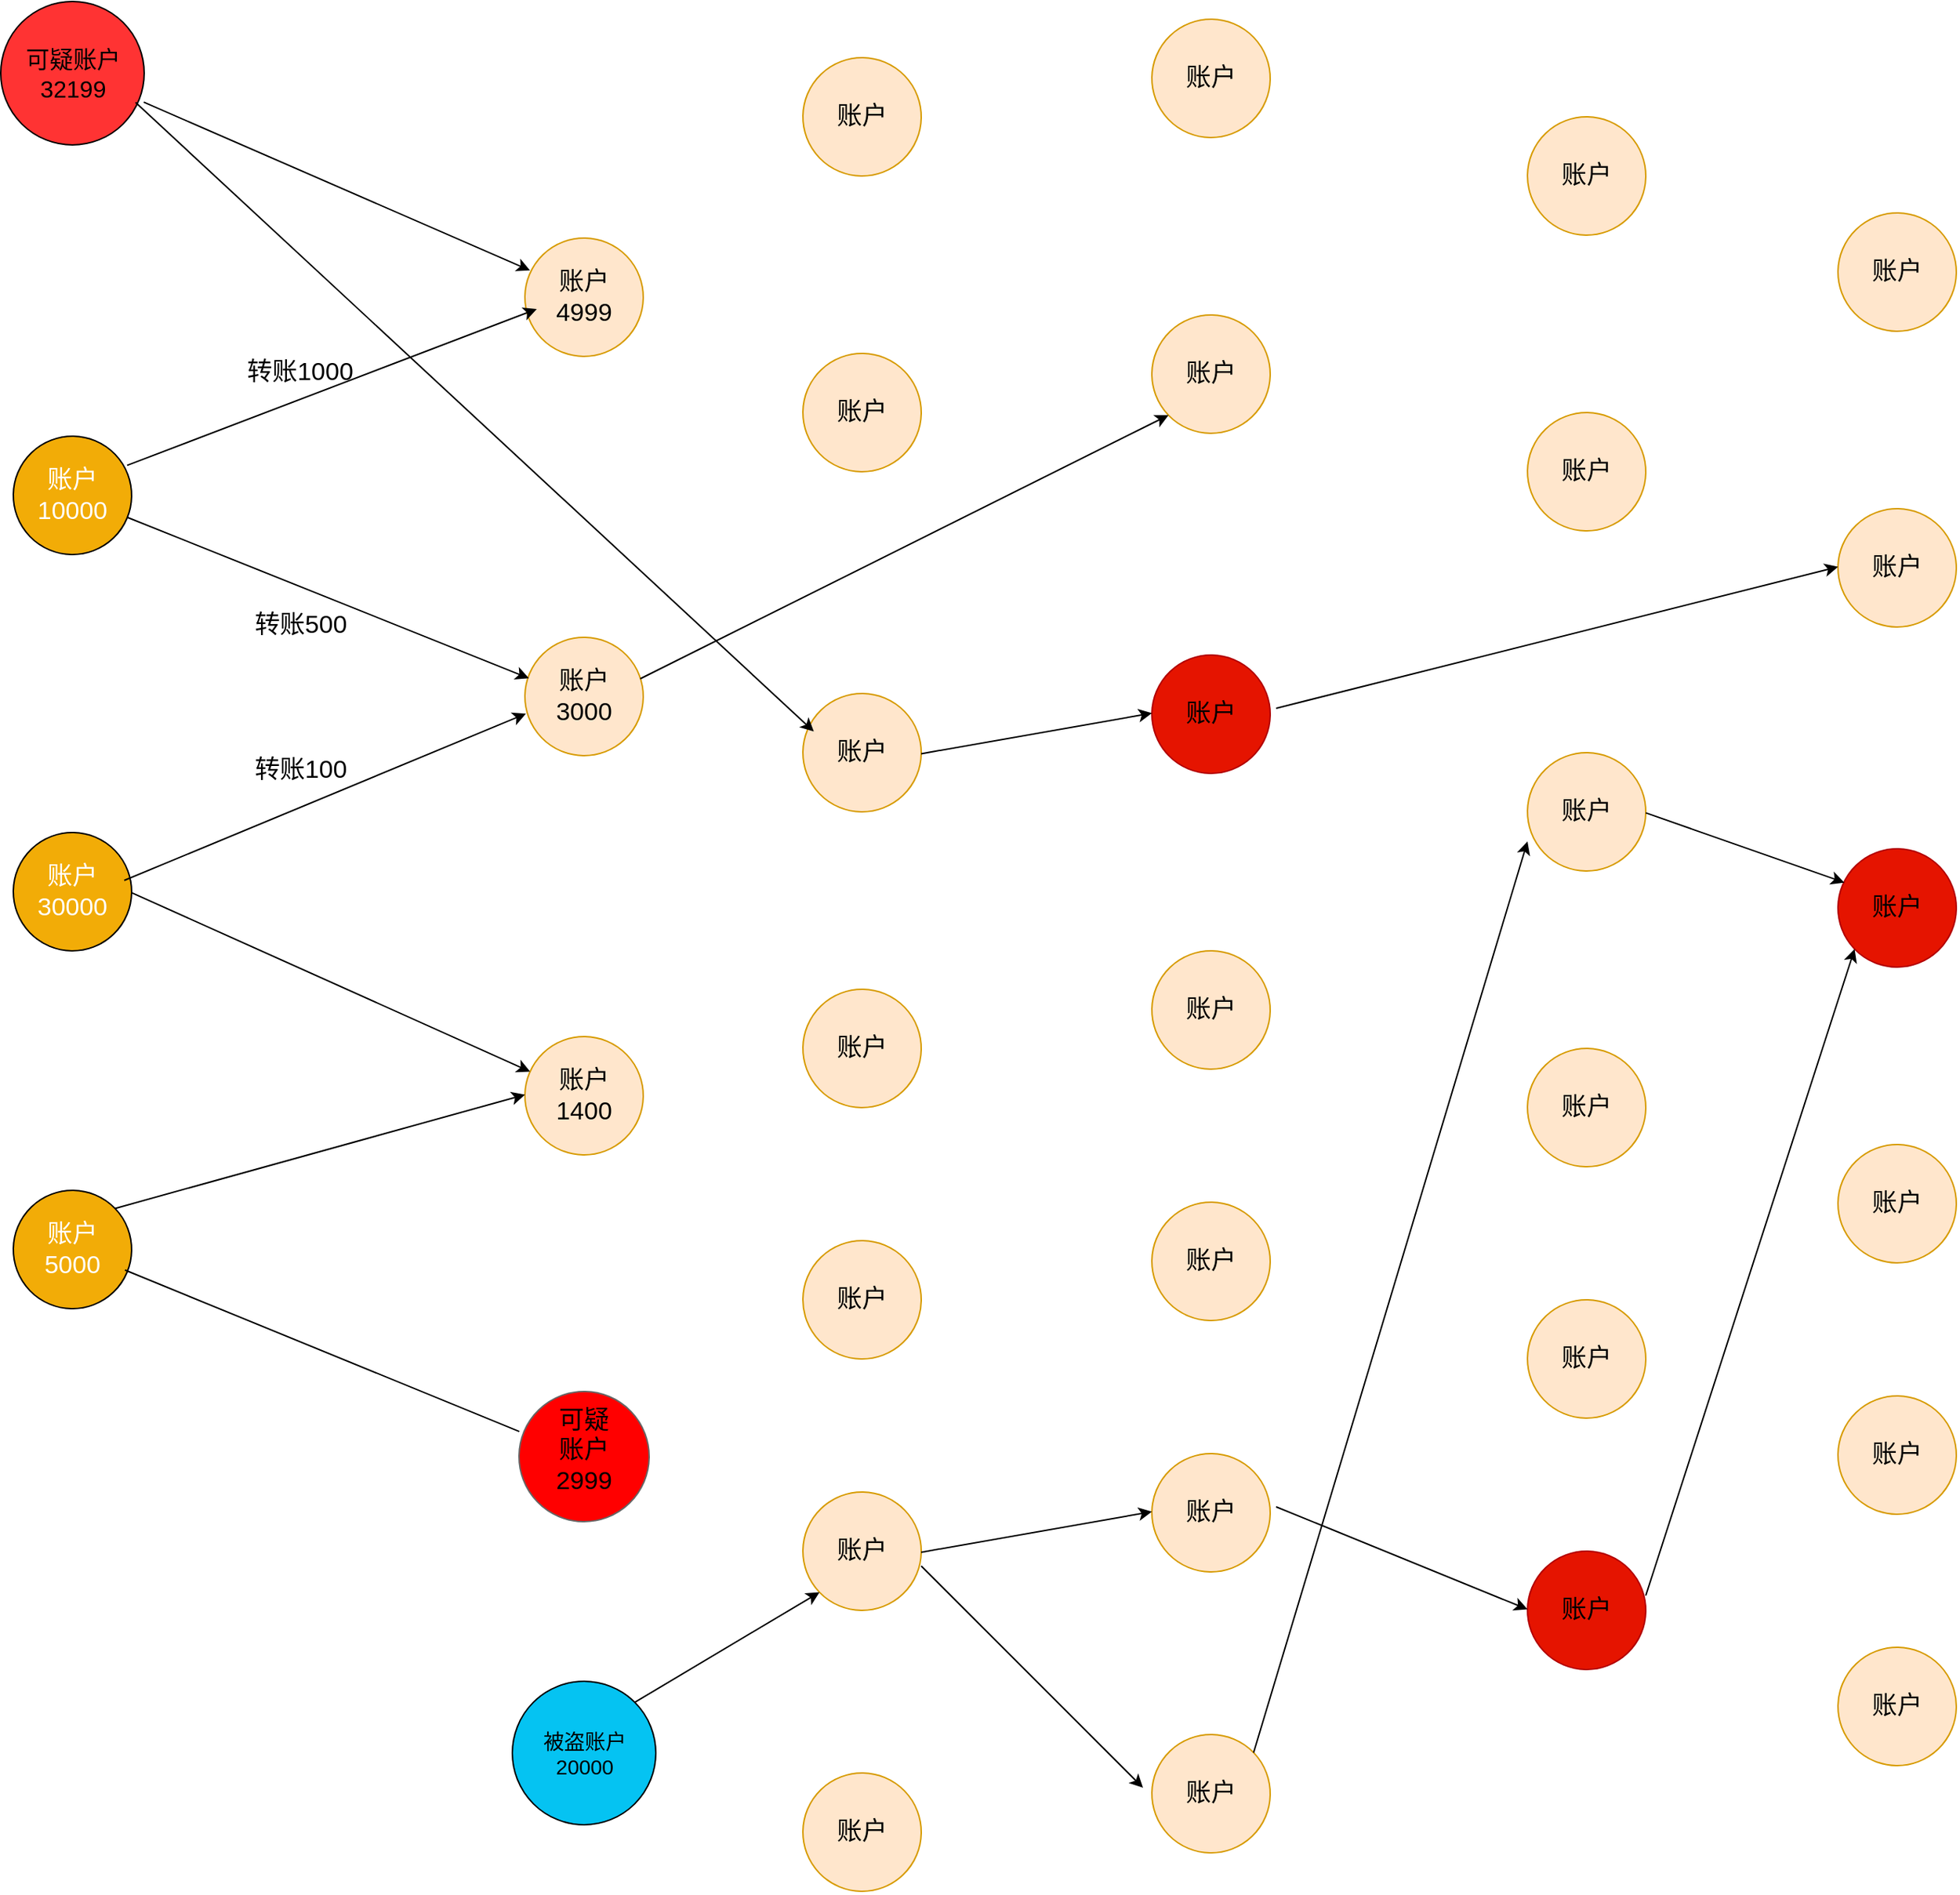 <mxfile version="12.2.7" type="github" pages="1"><diagram id="6qblfkDRzFbpUFNthBBZ" name="Page-1"><mxGraphModel dx="3153" dy="2654" grid="1" gridSize="10" guides="1" tooltips="1" connect="1" arrows="1" fold="1" page="1" pageScale="1" pageWidth="827" pageHeight="1169" math="0" shadow="0"><root><mxCell id="0"/><mxCell id="1" parent="0"/><mxCell id="jn7B3wxGomfCAHTtp-Mw-1" value="" style="ellipse;whiteSpace=wrap;html=1;aspect=fixed;fillColor=#F2AC07;rotation=-89;" parent="1" vertex="1"><mxGeometry x="206" y="616" width="80" height="80" as="geometry"/></mxCell><mxCell id="jn7B3wxGomfCAHTtp-Mw-15" value="" style="ellipse;whiteSpace=wrap;html=1;aspect=fixed;fillColor=#ffe6cc;strokeColor=#d79b00;rotation=-89;" parent="1" vertex="1"><mxGeometry x="552" y="512" width="80" height="80" as="geometry"/></mxCell><mxCell id="jn7B3wxGomfCAHTtp-Mw-13" value="" style="ellipse;whiteSpace=wrap;html=1;aspect=fixed;fillColor=#FF0000;strokeColor=#666666;fontColor=#333333;rotation=-89;" parent="1" vertex="1"><mxGeometry x="548.0" y="752" width="88" height="88" as="geometry"/></mxCell><mxCell id="jn7B3wxGomfCAHTtp-Mw-25" value="&lt;font style=&quot;font-size: 14px&quot;&gt;被盗账户&lt;br&gt;20000&lt;/font&gt;" style="ellipse;whiteSpace=wrap;html=1;aspect=fixed;fillColor=#05C3F2;rotation=0;" parent="1" vertex="1"><mxGeometry x="543.5" y="948" width="97" height="97" as="geometry"/></mxCell><mxCell id="jn7B3wxGomfCAHTtp-Mw-2" value="" style="ellipse;whiteSpace=wrap;html=1;aspect=fixed;fillColor=#F2AC07;rotation=-89;" parent="1" vertex="1"><mxGeometry x="206.0" y="106" width="80" height="80" as="geometry"/></mxCell><mxCell id="jn7B3wxGomfCAHTtp-Mw-17" value="" style="ellipse;whiteSpace=wrap;html=1;aspect=fixed;fillColor=#ffe6cc;strokeColor=#d79b00;rotation=-89;" parent="1" vertex="1"><mxGeometry x="552" y="242" width="80" height="80" as="geometry"/></mxCell><mxCell id="jn7B3wxGomfCAHTtp-Mw-19" value="" style="ellipse;whiteSpace=wrap;html=1;aspect=fixed;fillColor=#ffe6cc;strokeColor=#d79b00;rotation=-89;" parent="1" vertex="1"><mxGeometry x="552" y="-28" width="80" height="80" as="geometry"/></mxCell><mxCell id="jn7B3wxGomfCAHTtp-Mw-23" value="&lt;font style=&quot;font-size: 16px&quot;&gt;可疑账户&lt;br&gt;32199&lt;/font&gt;" style="ellipse;whiteSpace=wrap;html=1;aspect=fixed;fillColor=#FF3333;rotation=0;" parent="1" vertex="1"><mxGeometry x="197.5" y="-188" width="97" height="97" as="geometry"/></mxCell><mxCell id="jn7B3wxGomfCAHTtp-Mw-58" value="" style="endArrow=none;html=1;exitX=0.334;exitY=0.947;exitDx=0;exitDy=0;exitPerimeter=0;entryX=0.684;entryY=-0.001;entryDx=0;entryDy=0;entryPerimeter=0;" parent="1" target="jn7B3wxGomfCAHTtp-Mw-13" edge="1" source="jn7B3wxGomfCAHTtp-Mw-1"><mxGeometry width="50" height="50" relative="1" as="geometry"><mxPoint x="285" y="686" as="sourcePoint"/><mxPoint x="315.177" y="701.692" as="targetPoint"/></mxGeometry></mxCell><mxCell id="jn7B3wxGomfCAHTtp-Mw-62" value="" style="endArrow=classic;html=1;exitX=1;exitY=1;exitDx=0;exitDy=0;entryX=0.5;entryY=0;entryDx=0;entryDy=0;" parent="1" source="jn7B3wxGomfCAHTtp-Mw-1" edge="1" target="jn7B3wxGomfCAHTtp-Mw-15"><mxGeometry width="50" height="50" relative="1" as="geometry"><mxPoint x="466.994" y="579.698" as="sourcePoint"/><mxPoint x="527" y="560" as="targetPoint"/></mxGeometry></mxCell><mxCell id="jn7B3wxGomfCAHTtp-Mw-63" value="" style="endArrow=classic;html=1;entryX=0.646;entryY=0.031;entryDx=0;entryDy=0;entryPerimeter=0;" parent="1" source="jn7B3wxGomfCAHTtp-Mw-2" edge="1" target="jn7B3wxGomfCAHTtp-Mw-17"><mxGeometry width="50" height="50" relative="1" as="geometry"><mxPoint x="469.79" y="223.644" as="sourcePoint"/><mxPoint x="550" y="260" as="targetPoint"/></mxGeometry></mxCell><mxCell id="jn7B3wxGomfCAHTtp-Mw-64" value="" style="endArrow=classic;html=1;exitX=0.762;exitY=0.958;exitDx=0;exitDy=0;exitPerimeter=0;" parent="1" edge="1" source="jn7B3wxGomfCAHTtp-Mw-2"><mxGeometry width="50" height="50" relative="1" as="geometry"><mxPoint x="486" y="50" as="sourcePoint"/><mxPoint x="560" y="20" as="targetPoint"/></mxGeometry></mxCell><mxCell id="jn7B3wxGomfCAHTtp-Mw-65" value="" style="endArrow=classic;html=1;exitX=0.997;exitY=0.702;exitDx=0;exitDy=0;entryX=0.719;entryY=0.039;entryDx=0;entryDy=0;entryPerimeter=0;exitPerimeter=0;" parent="1" source="jn7B3wxGomfCAHTtp-Mw-23" edge="1" target="jn7B3wxGomfCAHTtp-Mw-19"><mxGeometry width="50" height="50" relative="1" as="geometry"><mxPoint x="517.404" y="-35.656" as="sourcePoint"/><mxPoint x="537" y="-9" as="targetPoint"/></mxGeometry></mxCell><mxCell id="jn7B3wxGomfCAHTtp-Mw-67" value="账户5000" style="text;html=1;strokeColor=none;fillColor=none;align=center;verticalAlign=middle;whiteSpace=wrap;rounded=0;fontSize=17;fontColor=#FFFFFF;rotation=0;direction=west;" parent="1" vertex="1"><mxGeometry x="226" y="646" width="40" height="20" as="geometry"/></mxCell><mxCell id="jn7B3wxGomfCAHTtp-Mw-68" value="账户&lt;br&gt;10000" style="text;html=1;strokeColor=none;fillColor=none;align=center;verticalAlign=middle;whiteSpace=wrap;rounded=0;fontSize=17;fontColor=#FFFFFF;rotation=0;flipH=1;direction=south;" parent="1" vertex="1"><mxGeometry x="236.0" y="126" width="20" height="40" as="geometry"/></mxCell><mxCell id="ZuxpM7CU2c2V-utEz_oJ-2" value="$10000" style="text;html=1;strokeColor=none;fillColor=none;align=center;verticalAlign=middle;whiteSpace=wrap;rounded=0;fontSize=17;fontColor=#FFFFFF;rotation=-89;" vertex="1" parent="1"><mxGeometry x="226.0" y="236" width="40" height="20" as="geometry"/></mxCell><mxCell id="jn7B3wxGomfCAHTtp-Mw-85" value="转账1000" style="text;html=1;strokeColor=none;fillColor=none;align=center;verticalAlign=middle;whiteSpace=wrap;rounded=0;fontSize=17;fontColor=#000000;rotation=0;" parent="1" vertex="1"><mxGeometry x="354" y="50" width="92" height="26" as="geometry"/></mxCell><mxCell id="jn7B3wxGomfCAHTtp-Mw-90" value="可疑账户&lt;br&gt;2999" style="text;html=1;strokeColor=none;fillColor=none;align=center;verticalAlign=middle;whiteSpace=wrap;rounded=0;fontSize=17;fontColor=#000000;rotation=0;" parent="1" vertex="1"><mxGeometry x="572.0" y="782" width="40" height="20" as="geometry"/></mxCell><mxCell id="jn7B3wxGomfCAHTtp-Mw-91" value="账户1400" style="text;html=1;strokeColor=none;fillColor=none;align=center;verticalAlign=middle;whiteSpace=wrap;rounded=0;fontSize=17;fontColor=#000000;rotation=0;" parent="1" vertex="1"><mxGeometry x="572" y="542" width="40" height="20" as="geometry"/></mxCell><mxCell id="jn7B3wxGomfCAHTtp-Mw-92" value="账户3000" style="text;html=1;strokeColor=none;fillColor=none;align=center;verticalAlign=middle;whiteSpace=wrap;rounded=0;fontSize=17;fontColor=#000000;rotation=0;" parent="1" vertex="1"><mxGeometry x="572" y="272" width="40" height="20" as="geometry"/></mxCell><mxCell id="jn7B3wxGomfCAHTtp-Mw-93" value="账户4999" style="text;html=1;strokeColor=none;fillColor=none;align=center;verticalAlign=middle;whiteSpace=wrap;rounded=0;fontSize=17;fontColor=#000000;rotation=0;" parent="1" vertex="1"><mxGeometry x="572" y="2" width="40" height="20" as="geometry"/></mxCell><mxCell id="ZuxpM7CU2c2V-utEz_oJ-6" value="转账500" style="text;html=1;strokeColor=none;fillColor=none;align=center;verticalAlign=middle;whiteSpace=wrap;rounded=0;fontSize=17;fontColor=#000000;rotation=0;" vertex="1" parent="1"><mxGeometry x="361.5" y="224" width="77" height="20" as="geometry"/></mxCell><mxCell id="ZuxpM7CU2c2V-utEz_oJ-9" value="" style="ellipse;whiteSpace=wrap;html=1;aspect=fixed;fillColor=#F2AC07;rotation=-89;" vertex="1" parent="1"><mxGeometry x="206.0" y="374" width="80" height="80" as="geometry"/></mxCell><mxCell id="ZuxpM7CU2c2V-utEz_oJ-10" value="账户&lt;br&gt;30000" style="text;html=1;strokeColor=none;fillColor=none;align=center;verticalAlign=middle;whiteSpace=wrap;rounded=0;fontSize=17;fontColor=#FFFFFF;rotation=0;flipH=1;direction=south;" vertex="1" parent="1"><mxGeometry x="236.0" y="394" width="20" height="40" as="geometry"/></mxCell><mxCell id="ZuxpM7CU2c2V-utEz_oJ-15" value="" style="endArrow=classic;html=1;fontSize=17;fontColor=#FFFFFF;entryX=0.346;entryY=0.011;entryDx=0;entryDy=0;entryPerimeter=0;exitX=0.603;exitY=0.936;exitDx=0;exitDy=0;exitPerimeter=0;" edge="1" parent="1" source="ZuxpM7CU2c2V-utEz_oJ-9" target="jn7B3wxGomfCAHTtp-Mw-17"><mxGeometry width="50" height="50" relative="1" as="geometry"><mxPoint x="290" y="397" as="sourcePoint"/><mxPoint x="490" y="330" as="targetPoint"/></mxGeometry></mxCell><mxCell id="ZuxpM7CU2c2V-utEz_oJ-16" value="转账100" style="text;html=1;strokeColor=none;fillColor=none;align=center;verticalAlign=middle;whiteSpace=wrap;rounded=0;fontSize=17;fontColor=#000000;rotation=0;" vertex="1" parent="1"><mxGeometry x="361.5" y="322" width="77" height="20" as="geometry"/></mxCell><mxCell id="ZuxpM7CU2c2V-utEz_oJ-17" value="" style="endArrow=classic;html=1;fontSize=17;fontColor=#FFFFFF;exitX=0.5;exitY=1;exitDx=0;exitDy=0;" edge="1" parent="1" source="ZuxpM7CU2c2V-utEz_oJ-9" target="jn7B3wxGomfCAHTtp-Mw-15"><mxGeometry width="50" height="50" relative="1" as="geometry"><mxPoint x="420" y="480" as="sourcePoint"/><mxPoint x="470" y="430" as="targetPoint"/></mxGeometry></mxCell><mxCell id="ZuxpM7CU2c2V-utEz_oJ-22" value="" style="ellipse;whiteSpace=wrap;html=1;aspect=fixed;fillColor=#ffe6cc;strokeColor=#d79b00;rotation=-89;" vertex="1" parent="1"><mxGeometry x="740" y="-150" width="80" height="80" as="geometry"/></mxCell><mxCell id="ZuxpM7CU2c2V-utEz_oJ-23" value="账户" style="text;html=1;strokeColor=none;fillColor=none;align=center;verticalAlign=middle;whiteSpace=wrap;rounded=0;fontSize=17;fontColor=#000000;rotation=0;" vertex="1" parent="1"><mxGeometry x="760" y="-120" width="40" height="20" as="geometry"/></mxCell><mxCell id="ZuxpM7CU2c2V-utEz_oJ-24" value="" style="ellipse;whiteSpace=wrap;html=1;aspect=fixed;fillColor=#ffe6cc;strokeColor=#d79b00;rotation=-89;" vertex="1" parent="1"><mxGeometry x="740" y="50" width="80" height="80" as="geometry"/></mxCell><mxCell id="ZuxpM7CU2c2V-utEz_oJ-25" value="账户" style="text;html=1;strokeColor=none;fillColor=none;align=center;verticalAlign=middle;whiteSpace=wrap;rounded=0;fontSize=17;fontColor=#000000;rotation=0;" vertex="1" parent="1"><mxGeometry x="760" y="80" width="40" height="20" as="geometry"/></mxCell><mxCell id="ZuxpM7CU2c2V-utEz_oJ-26" value="" style="ellipse;whiteSpace=wrap;html=1;aspect=fixed;fillColor=#ffe6cc;strokeColor=#d79b00;rotation=-89;" vertex="1" parent="1"><mxGeometry x="740" y="280" width="80" height="80" as="geometry"/></mxCell><mxCell id="ZuxpM7CU2c2V-utEz_oJ-27" value="账户" style="text;html=1;strokeColor=none;fillColor=none;align=center;verticalAlign=middle;whiteSpace=wrap;rounded=0;fontSize=17;fontColor=#000000;rotation=0;" vertex="1" parent="1"><mxGeometry x="760" y="310" width="40" height="20" as="geometry"/></mxCell><mxCell id="ZuxpM7CU2c2V-utEz_oJ-28" value="" style="ellipse;whiteSpace=wrap;html=1;aspect=fixed;fillColor=#ffe6cc;strokeColor=#d79b00;rotation=-89;" vertex="1" parent="1"><mxGeometry x="740" y="480" width="80" height="80" as="geometry"/></mxCell><mxCell id="ZuxpM7CU2c2V-utEz_oJ-29" value="账户" style="text;html=1;strokeColor=none;fillColor=none;align=center;verticalAlign=middle;whiteSpace=wrap;rounded=0;fontSize=17;fontColor=#000000;rotation=0;" vertex="1" parent="1"><mxGeometry x="760" y="510" width="40" height="20" as="geometry"/></mxCell><mxCell id="ZuxpM7CU2c2V-utEz_oJ-30" value="" style="ellipse;whiteSpace=wrap;html=1;aspect=fixed;fillColor=#ffe6cc;strokeColor=#d79b00;rotation=-89;" vertex="1" parent="1"><mxGeometry x="740" y="650" width="80" height="80" as="geometry"/></mxCell><mxCell id="ZuxpM7CU2c2V-utEz_oJ-31" value="账户" style="text;html=1;strokeColor=none;fillColor=none;align=center;verticalAlign=middle;whiteSpace=wrap;rounded=0;fontSize=17;fontColor=#000000;rotation=0;" vertex="1" parent="1"><mxGeometry x="760" y="680" width="40" height="20" as="geometry"/></mxCell><mxCell id="ZuxpM7CU2c2V-utEz_oJ-32" value="" style="ellipse;whiteSpace=wrap;html=1;aspect=fixed;fillColor=#ffe6cc;strokeColor=#d79b00;rotation=-89;" vertex="1" parent="1"><mxGeometry x="740" y="820" width="80" height="80" as="geometry"/></mxCell><mxCell id="ZuxpM7CU2c2V-utEz_oJ-33" value="账户" style="text;html=1;strokeColor=none;fillColor=none;align=center;verticalAlign=middle;whiteSpace=wrap;rounded=0;fontSize=17;fontColor=#000000;rotation=0;" vertex="1" parent="1"><mxGeometry x="760" y="850" width="40" height="20" as="geometry"/></mxCell><mxCell id="ZuxpM7CU2c2V-utEz_oJ-34" value="" style="ellipse;whiteSpace=wrap;html=1;aspect=fixed;fillColor=#ffe6cc;strokeColor=#d79b00;rotation=-89;" vertex="1" parent="1"><mxGeometry x="740" y="1010" width="80" height="80" as="geometry"/></mxCell><mxCell id="ZuxpM7CU2c2V-utEz_oJ-35" value="账户" style="text;html=1;strokeColor=none;fillColor=none;align=center;verticalAlign=middle;whiteSpace=wrap;rounded=0;fontSize=17;fontColor=#000000;rotation=0;" vertex="1" parent="1"><mxGeometry x="760" y="1040" width="40" height="20" as="geometry"/></mxCell><mxCell id="ZuxpM7CU2c2V-utEz_oJ-36" value="" style="ellipse;whiteSpace=wrap;html=1;aspect=fixed;fillColor=#ffe6cc;strokeColor=#d79b00;rotation=-89;" vertex="1" parent="1"><mxGeometry x="976" y="-176" width="80" height="80" as="geometry"/></mxCell><mxCell id="ZuxpM7CU2c2V-utEz_oJ-37" value="账户" style="text;html=1;strokeColor=none;fillColor=none;align=center;verticalAlign=middle;whiteSpace=wrap;rounded=0;fontSize=17;fontColor=#000000;rotation=0;" vertex="1" parent="1"><mxGeometry x="996" y="-146" width="40" height="20" as="geometry"/></mxCell><mxCell id="ZuxpM7CU2c2V-utEz_oJ-38" value="" style="ellipse;whiteSpace=wrap;html=1;aspect=fixed;fillColor=#ffe6cc;strokeColor=#d79b00;rotation=-89;" vertex="1" parent="1"><mxGeometry x="976" y="24" width="80" height="80" as="geometry"/></mxCell><mxCell id="ZuxpM7CU2c2V-utEz_oJ-39" value="账户" style="text;html=1;strokeColor=none;fillColor=none;align=center;verticalAlign=middle;whiteSpace=wrap;rounded=0;fontSize=17;fontColor=#000000;rotation=0;" vertex="1" parent="1"><mxGeometry x="996" y="54" width="40" height="20" as="geometry"/></mxCell><mxCell id="ZuxpM7CU2c2V-utEz_oJ-40" value="" style="ellipse;whiteSpace=wrap;html=1;aspect=fixed;fillColor=#e51400;strokeColor=#B20000;rotation=-89;fontColor=#ffffff;" vertex="1" parent="1"><mxGeometry x="976" y="254" width="80" height="80" as="geometry"/></mxCell><mxCell id="ZuxpM7CU2c2V-utEz_oJ-41" value="账户" style="text;html=1;strokeColor=none;fillColor=none;align=center;verticalAlign=middle;whiteSpace=wrap;rounded=0;fontSize=17;fontColor=#000000;rotation=0;" vertex="1" parent="1"><mxGeometry x="996" y="284" width="40" height="20" as="geometry"/></mxCell><mxCell id="ZuxpM7CU2c2V-utEz_oJ-42" value="" style="ellipse;whiteSpace=wrap;html=1;aspect=fixed;fillColor=#ffe6cc;strokeColor=#d79b00;rotation=-89;" vertex="1" parent="1"><mxGeometry x="976" y="454" width="80" height="80" as="geometry"/></mxCell><mxCell id="ZuxpM7CU2c2V-utEz_oJ-43" value="账户" style="text;html=1;strokeColor=none;fillColor=none;align=center;verticalAlign=middle;whiteSpace=wrap;rounded=0;fontSize=17;fontColor=#000000;rotation=0;" vertex="1" parent="1"><mxGeometry x="996" y="484" width="40" height="20" as="geometry"/></mxCell><mxCell id="ZuxpM7CU2c2V-utEz_oJ-44" value="" style="ellipse;whiteSpace=wrap;html=1;aspect=fixed;fillColor=#ffe6cc;strokeColor=#d79b00;rotation=-89;" vertex="1" parent="1"><mxGeometry x="976" y="624" width="80" height="80" as="geometry"/></mxCell><mxCell id="ZuxpM7CU2c2V-utEz_oJ-45" value="账户" style="text;html=1;strokeColor=none;fillColor=none;align=center;verticalAlign=middle;whiteSpace=wrap;rounded=0;fontSize=17;fontColor=#000000;rotation=0;" vertex="1" parent="1"><mxGeometry x="996" y="654" width="40" height="20" as="geometry"/></mxCell><mxCell id="ZuxpM7CU2c2V-utEz_oJ-46" value="" style="ellipse;whiteSpace=wrap;html=1;aspect=fixed;fillColor=#ffe6cc;strokeColor=#d79b00;rotation=-89;" vertex="1" parent="1"><mxGeometry x="976" y="794" width="80" height="80" as="geometry"/></mxCell><mxCell id="ZuxpM7CU2c2V-utEz_oJ-47" value="账户" style="text;html=1;strokeColor=none;fillColor=none;align=center;verticalAlign=middle;whiteSpace=wrap;rounded=0;fontSize=17;fontColor=#000000;rotation=0;" vertex="1" parent="1"><mxGeometry x="996" y="824" width="40" height="20" as="geometry"/></mxCell><mxCell id="ZuxpM7CU2c2V-utEz_oJ-48" value="" style="ellipse;whiteSpace=wrap;html=1;aspect=fixed;fillColor=#ffe6cc;strokeColor=#d79b00;rotation=-89;" vertex="1" parent="1"><mxGeometry x="976" y="984" width="80" height="80" as="geometry"/></mxCell><mxCell id="ZuxpM7CU2c2V-utEz_oJ-49" value="账户" style="text;html=1;strokeColor=none;fillColor=none;align=center;verticalAlign=middle;whiteSpace=wrap;rounded=0;fontSize=17;fontColor=#000000;rotation=0;" vertex="1" parent="1"><mxGeometry x="996" y="1014" width="40" height="20" as="geometry"/></mxCell><mxCell id="ZuxpM7CU2c2V-utEz_oJ-64" value="" style="ellipse;whiteSpace=wrap;html=1;aspect=fixed;fillColor=#ffe6cc;strokeColor=#d79b00;rotation=-89;" vertex="1" parent="1"><mxGeometry x="1440" y="-45" width="80" height="80" as="geometry"/></mxCell><mxCell id="ZuxpM7CU2c2V-utEz_oJ-65" value="账户" style="text;html=1;strokeColor=none;fillColor=none;align=center;verticalAlign=middle;whiteSpace=wrap;rounded=0;fontSize=17;fontColor=#000000;rotation=0;" vertex="1" parent="1"><mxGeometry x="1460" y="-15" width="40" height="20" as="geometry"/></mxCell><mxCell id="ZuxpM7CU2c2V-utEz_oJ-66" value="" style="ellipse;whiteSpace=wrap;html=1;aspect=fixed;fillColor=#ffe6cc;strokeColor=#d79b00;rotation=-89;" vertex="1" parent="1"><mxGeometry x="1440" y="155" width="80" height="80" as="geometry"/></mxCell><mxCell id="ZuxpM7CU2c2V-utEz_oJ-67" value="账户" style="text;html=1;strokeColor=none;fillColor=none;align=center;verticalAlign=middle;whiteSpace=wrap;rounded=0;fontSize=17;fontColor=#000000;rotation=0;" vertex="1" parent="1"><mxGeometry x="1460" y="185" width="40" height="20" as="geometry"/></mxCell><mxCell id="ZuxpM7CU2c2V-utEz_oJ-68" value="" style="ellipse;whiteSpace=wrap;html=1;aspect=fixed;fillColor=#e51400;strokeColor=#B20000;rotation=-89;fontColor=#ffffff;" vertex="1" parent="1"><mxGeometry x="1440" y="385" width="80" height="80" as="geometry"/></mxCell><mxCell id="ZuxpM7CU2c2V-utEz_oJ-69" value="账户" style="text;html=1;strokeColor=none;fillColor=none;align=center;verticalAlign=middle;whiteSpace=wrap;rounded=0;fontSize=17;fontColor=#000000;rotation=0;" vertex="1" parent="1"><mxGeometry x="1460" y="415" width="40" height="20" as="geometry"/></mxCell><mxCell id="ZuxpM7CU2c2V-utEz_oJ-70" value="" style="ellipse;whiteSpace=wrap;html=1;aspect=fixed;fillColor=#ffe6cc;strokeColor=#d79b00;rotation=-89;" vertex="1" parent="1"><mxGeometry x="1440" y="585" width="80" height="80" as="geometry"/></mxCell><mxCell id="ZuxpM7CU2c2V-utEz_oJ-71" value="账户" style="text;html=1;strokeColor=none;fillColor=none;align=center;verticalAlign=middle;whiteSpace=wrap;rounded=0;fontSize=17;fontColor=#000000;rotation=0;" vertex="1" parent="1"><mxGeometry x="1460" y="615" width="40" height="20" as="geometry"/></mxCell><mxCell id="ZuxpM7CU2c2V-utEz_oJ-72" value="" style="ellipse;whiteSpace=wrap;html=1;aspect=fixed;fillColor=#ffe6cc;strokeColor=#d79b00;rotation=-89;" vertex="1" parent="1"><mxGeometry x="1440" y="755" width="80" height="80" as="geometry"/></mxCell><mxCell id="ZuxpM7CU2c2V-utEz_oJ-73" value="账户" style="text;html=1;strokeColor=none;fillColor=none;align=center;verticalAlign=middle;whiteSpace=wrap;rounded=0;fontSize=17;fontColor=#000000;rotation=0;" vertex="1" parent="1"><mxGeometry x="1460" y="785" width="40" height="20" as="geometry"/></mxCell><mxCell id="ZuxpM7CU2c2V-utEz_oJ-74" value="" style="ellipse;whiteSpace=wrap;html=1;aspect=fixed;fillColor=#ffe6cc;strokeColor=#d79b00;rotation=-89;" vertex="1" parent="1"><mxGeometry x="1440" y="925" width="80" height="80" as="geometry"/></mxCell><mxCell id="ZuxpM7CU2c2V-utEz_oJ-75" value="账户" style="text;html=1;strokeColor=none;fillColor=none;align=center;verticalAlign=middle;whiteSpace=wrap;rounded=0;fontSize=17;fontColor=#000000;rotation=0;" vertex="1" parent="1"><mxGeometry x="1460" y="955" width="40" height="20" as="geometry"/></mxCell><mxCell id="ZuxpM7CU2c2V-utEz_oJ-106" value="" style="endArrow=classic;html=1;fontSize=17;fontColor=#FFFFFF;entryX=0.672;entryY=0.089;entryDx=0;entryDy=0;entryPerimeter=0;exitX=0.94;exitY=0.704;exitDx=0;exitDy=0;exitPerimeter=0;" edge="1" parent="1" source="jn7B3wxGomfCAHTtp-Mw-23" target="ZuxpM7CU2c2V-utEz_oJ-26"><mxGeometry width="50" height="50" relative="1" as="geometry"><mxPoint x="290" y="-90" as="sourcePoint"/><mxPoint x="340" y="-140" as="targetPoint"/></mxGeometry></mxCell><mxCell id="ZuxpM7CU2c2V-utEz_oJ-107" value="" style="endArrow=classic;html=1;fontSize=17;fontColor=#FFFFFF;entryX=0;entryY=0;entryDx=0;entryDy=0;" edge="1" parent="1" target="ZuxpM7CU2c2V-utEz_oJ-38"><mxGeometry width="50" height="50" relative="1" as="geometry"><mxPoint x="630" y="270" as="sourcePoint"/><mxPoint x="680" y="270" as="targetPoint"/></mxGeometry></mxCell><mxCell id="ZuxpM7CU2c2V-utEz_oJ-110" value="" style="endArrow=classic;html=1;fontSize=17;fontColor=#FFFFFF;entryX=0;entryY=0;entryDx=0;entryDy=0;exitX=1;exitY=0;exitDx=0;exitDy=0;" edge="1" parent="1" source="jn7B3wxGomfCAHTtp-Mw-25" target="ZuxpM7CU2c2V-utEz_oJ-32"><mxGeometry width="50" height="50" relative="1" as="geometry"><mxPoint x="670" y="940" as="sourcePoint"/><mxPoint x="720" y="890" as="targetPoint"/></mxGeometry></mxCell><mxCell id="ZuxpM7CU2c2V-utEz_oJ-111" value="" style="endArrow=classic;html=1;fontSize=17;fontColor=#FFFFFF;exitX=0.5;exitY=1;exitDx=0;exitDy=0;entryX=0.5;entryY=0;entryDx=0;entryDy=0;" edge="1" parent="1" source="ZuxpM7CU2c2V-utEz_oJ-32" target="ZuxpM7CU2c2V-utEz_oJ-46"><mxGeometry width="50" height="50" relative="1" as="geometry"><mxPoint x="890" y="980" as="sourcePoint"/><mxPoint x="940" y="930" as="targetPoint"/></mxGeometry></mxCell><mxCell id="ZuxpM7CU2c2V-utEz_oJ-112" value="" style="endArrow=classic;html=1;fontSize=17;fontColor=#FFFFFF;" edge="1" parent="1"><mxGeometry width="50" height="50" relative="1" as="geometry"><mxPoint x="820" y="870" as="sourcePoint"/><mxPoint x="970" y="1020" as="targetPoint"/></mxGeometry></mxCell><mxCell id="ZuxpM7CU2c2V-utEz_oJ-114" value="" style="ellipse;whiteSpace=wrap;html=1;aspect=fixed;fillColor=#ffe6cc;strokeColor=#d79b00;rotation=-89;" vertex="1" parent="1"><mxGeometry x="1230" y="-110" width="80" height="80" as="geometry"/></mxCell><mxCell id="ZuxpM7CU2c2V-utEz_oJ-115" value="账户" style="text;html=1;strokeColor=none;fillColor=none;align=center;verticalAlign=middle;whiteSpace=wrap;rounded=0;fontSize=17;fontColor=#000000;rotation=0;" vertex="1" parent="1"><mxGeometry x="1250" y="-80" width="40" height="20" as="geometry"/></mxCell><mxCell id="ZuxpM7CU2c2V-utEz_oJ-116" value="" style="ellipse;whiteSpace=wrap;html=1;aspect=fixed;fillColor=#ffe6cc;strokeColor=#d79b00;rotation=-89;" vertex="1" parent="1"><mxGeometry x="1230" y="90" width="80" height="80" as="geometry"/></mxCell><mxCell id="ZuxpM7CU2c2V-utEz_oJ-117" value="账户" style="text;html=1;strokeColor=none;fillColor=none;align=center;verticalAlign=middle;whiteSpace=wrap;rounded=0;fontSize=17;fontColor=#000000;rotation=0;" vertex="1" parent="1"><mxGeometry x="1250" y="120" width="40" height="20" as="geometry"/></mxCell><mxCell id="ZuxpM7CU2c2V-utEz_oJ-118" value="" style="ellipse;whiteSpace=wrap;html=1;aspect=fixed;fillColor=#ffe6cc;strokeColor=#d79b00;rotation=-89;" vertex="1" parent="1"><mxGeometry x="1230" y="320" width="80" height="80" as="geometry"/></mxCell><mxCell id="ZuxpM7CU2c2V-utEz_oJ-119" value="账户" style="text;html=1;strokeColor=none;fillColor=none;align=center;verticalAlign=middle;whiteSpace=wrap;rounded=0;fontSize=17;fontColor=#000000;rotation=0;" vertex="1" parent="1"><mxGeometry x="1250" y="350" width="40" height="20" as="geometry"/></mxCell><mxCell id="ZuxpM7CU2c2V-utEz_oJ-120" value="" style="ellipse;whiteSpace=wrap;html=1;aspect=fixed;fillColor=#ffe6cc;strokeColor=#d79b00;rotation=-89;" vertex="1" parent="1"><mxGeometry x="1230" y="520" width="80" height="80" as="geometry"/></mxCell><mxCell id="ZuxpM7CU2c2V-utEz_oJ-121" value="账户" style="text;html=1;strokeColor=none;fillColor=none;align=center;verticalAlign=middle;whiteSpace=wrap;rounded=0;fontSize=17;fontColor=#000000;rotation=0;" vertex="1" parent="1"><mxGeometry x="1250" y="550" width="40" height="20" as="geometry"/></mxCell><mxCell id="ZuxpM7CU2c2V-utEz_oJ-122" value="" style="ellipse;whiteSpace=wrap;html=1;aspect=fixed;fillColor=#ffe6cc;strokeColor=#d79b00;rotation=-89;" vertex="1" parent="1"><mxGeometry x="1230" y="690" width="80" height="80" as="geometry"/></mxCell><mxCell id="ZuxpM7CU2c2V-utEz_oJ-123" value="账户" style="text;html=1;strokeColor=none;fillColor=none;align=center;verticalAlign=middle;whiteSpace=wrap;rounded=0;fontSize=17;fontColor=#000000;rotation=0;" vertex="1" parent="1"><mxGeometry x="1250" y="720" width="40" height="20" as="geometry"/></mxCell><mxCell id="ZuxpM7CU2c2V-utEz_oJ-124" value="" style="ellipse;whiteSpace=wrap;html=1;aspect=fixed;fillColor=#e51400;strokeColor=#B20000;rotation=-89;fontColor=#ffffff;" vertex="1" parent="1"><mxGeometry x="1230" y="860" width="80" height="80" as="geometry"/></mxCell><mxCell id="ZuxpM7CU2c2V-utEz_oJ-125" value="账户" style="text;html=1;strokeColor=none;fillColor=none;align=center;verticalAlign=middle;whiteSpace=wrap;rounded=0;fontSize=17;fontColor=#000000;rotation=0;" vertex="1" parent="1"><mxGeometry x="1250" y="890" width="40" height="20" as="geometry"/></mxCell><mxCell id="ZuxpM7CU2c2V-utEz_oJ-128" value="" style="endArrow=classic;html=1;fontSize=17;fontColor=#FFFFFF;entryX=0.5;entryY=0;entryDx=0;entryDy=0;" edge="1" parent="1" target="ZuxpM7CU2c2V-utEz_oJ-124"><mxGeometry width="50" height="50" relative="1" as="geometry"><mxPoint x="1060" y="830" as="sourcePoint"/><mxPoint x="1180" y="830" as="targetPoint"/></mxGeometry></mxCell><mxCell id="ZuxpM7CU2c2V-utEz_oJ-129" value="" style="endArrow=classic;html=1;fontSize=17;fontColor=#FFFFFF;entryX=0;entryY=0;entryDx=0;entryDy=0;" edge="1" parent="1" target="ZuxpM7CU2c2V-utEz_oJ-68"><mxGeometry width="50" height="50" relative="1" as="geometry"><mxPoint x="1310" y="890" as="sourcePoint"/><mxPoint x="1360" y="840" as="targetPoint"/></mxGeometry></mxCell><mxCell id="ZuxpM7CU2c2V-utEz_oJ-130" value="" style="endArrow=classic;html=1;fontSize=17;fontColor=#FFFFFF;exitX=1;exitY=1;exitDx=0;exitDy=0;" edge="1" parent="1" source="ZuxpM7CU2c2V-utEz_oJ-48"><mxGeometry width="50" height="50" relative="1" as="geometry"><mxPoint x="1090" y="960" as="sourcePoint"/><mxPoint x="1230" y="380" as="targetPoint"/></mxGeometry></mxCell><mxCell id="ZuxpM7CU2c2V-utEz_oJ-131" value="" style="endArrow=classic;html=1;fontSize=17;fontColor=#FFFFFF;entryX=0.707;entryY=0.05;entryDx=0;entryDy=0;entryPerimeter=0;exitX=0.5;exitY=1;exitDx=0;exitDy=0;" edge="1" parent="1" source="ZuxpM7CU2c2V-utEz_oJ-118" target="ZuxpM7CU2c2V-utEz_oJ-68"><mxGeometry width="50" height="50" relative="1" as="geometry"><mxPoint x="1340" y="450" as="sourcePoint"/><mxPoint x="1390" y="400" as="targetPoint"/></mxGeometry></mxCell><mxCell id="ZuxpM7CU2c2V-utEz_oJ-132" value="" style="endArrow=classic;html=1;fontSize=17;fontColor=#FFFFFF;entryX=0.5;entryY=0;entryDx=0;entryDy=0;" edge="1" parent="1" target="ZuxpM7CU2c2V-utEz_oJ-66"><mxGeometry width="50" height="50" relative="1" as="geometry"><mxPoint x="1060" y="290" as="sourcePoint"/><mxPoint x="1110" y="260" as="targetPoint"/></mxGeometry></mxCell><mxCell id="ZuxpM7CU2c2V-utEz_oJ-133" value="" style="endArrow=classic;html=1;fontSize=17;fontColor=#FFFFFF;entryX=0.5;entryY=0;entryDx=0;entryDy=0;exitX=0.5;exitY=1;exitDx=0;exitDy=0;" edge="1" parent="1" source="ZuxpM7CU2c2V-utEz_oJ-26" target="ZuxpM7CU2c2V-utEz_oJ-40"><mxGeometry width="50" height="50" relative="1" as="geometry"><mxPoint x="870" y="330" as="sourcePoint"/><mxPoint x="920" y="280" as="targetPoint"/></mxGeometry></mxCell></root></mxGraphModel></diagram></mxfile>